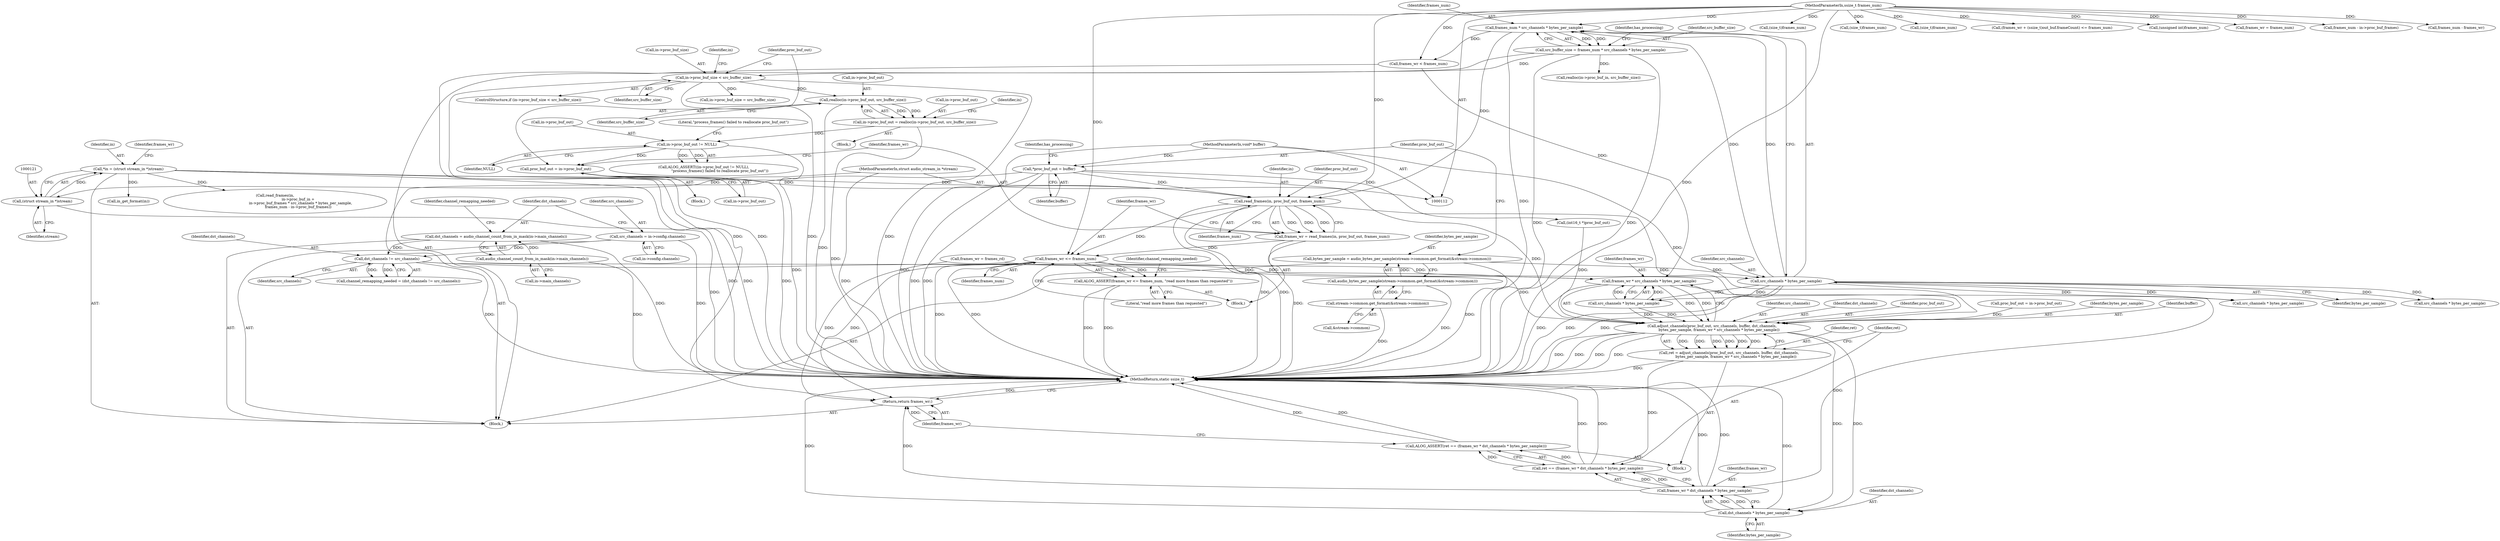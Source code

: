 digraph "1_Android_7df7ec13b1d222ac3a66797fbe432605ea8f973f@API" {
"1000470" [label="(Call,read_frames(in, proc_buf_out, frames_num))"];
"1000118" [label="(Call,*in = (struct stream_in *)stream)"];
"1000120" [label="(Call,(struct stream_in *)stream)"];
"1000113" [label="(MethodParameterIn,struct audio_stream_in *stream)"];
"1000463" [label="(Call,proc_buf_out = in->proc_buf_out)"];
"1000457" [label="(Call,in->proc_buf_out != NULL)"];
"1000447" [label="(Call,in->proc_buf_out = realloc(in->proc_buf_out, src_buffer_size))"];
"1000451" [label="(Call,realloc(in->proc_buf_out, src_buffer_size))"];
"1000436" [label="(Call,in->proc_buf_size < src_buffer_size)"];
"1000173" [label="(Call,src_buffer_size = frames_num * src_channels * bytes_per_sample)"];
"1000175" [label="(Call,frames_num * src_channels * bytes_per_sample)"];
"1000115" [label="(MethodParameterIn,ssize_t frames_num)"];
"1000177" [label="(Call,src_channels * bytes_per_sample)"];
"1000169" [label="(Call,dst_channels != src_channels)"];
"1000160" [label="(Call,dst_channels = audio_channel_count_from_in_mask(in->main_channels))"];
"1000162" [label="(Call,audio_channel_count_from_in_mask(in->main_channels))"];
"1000152" [label="(Call,src_channels = in->config.channels)"];
"1000128" [label="(Call,bytes_per_sample = audio_bytes_per_sample(stream->common.get_format(&stream->common)))"];
"1000130" [label="(Call,audio_bytes_per_sample(stream->common.get_format(&stream->common)))"];
"1000131" [label="(Call,stream->common.get_format(&stream->common))"];
"1000137" [label="(Call,*proc_buf_out = buffer)"];
"1000114" [label="(MethodParameterIn,void* buffer)"];
"1000468" [label="(Call,frames_wr = read_frames(in, proc_buf_out, frames_num))"];
"1000475" [label="(Call,frames_wr <= frames_num)"];
"1000474" [label="(Call,ALOG_ASSERT(frames_wr <= frames_num, \"read more frames than requested\"))"];
"1000491" [label="(Call,frames_wr * src_channels * bytes_per_sample)"];
"1000485" [label="(Call,adjust_channels(proc_buf_out, src_channels, buffer, dst_channels,\n            bytes_per_sample, frames_wr * src_channels * bytes_per_sample))"];
"1000483" [label="(Call,ret = adjust_channels(proc_buf_out, src_channels, buffer, dst_channels,\n            bytes_per_sample, frames_wr * src_channels * bytes_per_sample))"];
"1000497" [label="(Call,ret == (frames_wr * dst_channels * bytes_per_sample))"];
"1000496" [label="(Call,ALOG_ASSERT(ret == (frames_wr * dst_channels * bytes_per_sample)))"];
"1000501" [label="(Call,dst_channels * bytes_per_sample)"];
"1000499" [label="(Call,frames_wr * dst_channels * bytes_per_sample)"];
"1000504" [label="(Return,return frames_wr;)"];
"1000480" [label="(Identifier,channel_remapping_needed)"];
"1000436" [label="(Call,in->proc_buf_size < src_buffer_size)"];
"1000122" [label="(Identifier,stream)"];
"1000458" [label="(Call,in->proc_buf_out)"];
"1000487" [label="(Identifier,src_channels)"];
"1000131" [label="(Call,stream->common.get_format(&stream->common))"];
"1000174" [label="(Identifier,src_buffer_size)"];
"1000489" [label="(Identifier,dst_channels)"];
"1000386" [label="(Call,in_get_format(in))"];
"1000499" [label="(Call,frames_wr * dst_channels * bytes_per_sample)"];
"1000434" [label="(Block,)"];
"1000138" [label="(Identifier,proc_buf_out)"];
"1000492" [label="(Identifier,frames_wr)"];
"1000173" [label="(Call,src_buffer_size = frames_num * src_channels * bytes_per_sample)"];
"1000211" [label="(Call,(size_t)frames_num)"];
"1000451" [label="(Call,realloc(in->proc_buf_out, src_buffer_size))"];
"1000171" [label="(Identifier,src_channels)"];
"1000279" [label="(Call,frames_wr = frames_rd)"];
"1000115" [label="(MethodParameterIn,ssize_t frames_num)"];
"1000118" [label="(Call,*in = (struct stream_in *)stream)"];
"1000465" [label="(Call,in->proc_buf_out)"];
"1000469" [label="(Identifier,frames_wr)"];
"1000481" [label="(Block,)"];
"1000456" [label="(Call,ALOG_ASSERT((in->proc_buf_out != NULL),\n                            \"process_frames() failed to reallocate proc_buf_out\"))"];
"1000193" [label="(Call,(size_t)frames_num)"];
"1000130" [label="(Call,audio_bytes_per_sample(stream->common.get_format(&stream->common)))"];
"1000218" [label="(Call,realloc(in->proc_buf_in, src_buffer_size))"];
"1000125" [label="(Identifier,frames_wr)"];
"1000486" [label="(Identifier,proc_buf_out)"];
"1000179" [label="(Identifier,bytes_per_sample)"];
"1000160" [label="(Call,dst_channels = audio_channel_count_from_in_mask(in->main_channels))"];
"1000120" [label="(Call,(struct stream_in *)stream)"];
"1000169" [label="(Call,dst_channels != src_channels)"];
"1000167" [label="(Call,channel_remapping_needed = (dst_channels != src_channels))"];
"1000203" [label="(Call,(size_t)frames_num)"];
"1000116" [label="(Block,)"];
"1000314" [label="(Call,(int16_t *)proc_buf_out)"];
"1000471" [label="(Identifier,in)"];
"1000181" [label="(Identifier,has_processing)"];
"1000484" [label="(Identifier,ret)"];
"1000501" [label="(Call,dst_channels * bytes_per_sample)"];
"1000468" [label="(Call,frames_wr = read_frames(in, proc_buf_out, frames_num))"];
"1000435" [label="(ControlStructure,if (in->proc_buf_size < src_buffer_size))"];
"1000440" [label="(Identifier,src_buffer_size)"];
"1000177" [label="(Call,src_channels * bytes_per_sample)"];
"1000153" [label="(Identifier,src_channels)"];
"1000498" [label="(Identifier,ret)"];
"1000184" [label="(Call,frames_wr < frames_num)"];
"1000399" [label="(Call,(frames_wr + (ssize_t)out_buf.frameCount) <= frames_num)"];
"1000424" [label="(Call,(unsigned int)frames_num)"];
"1000113" [label="(MethodParameterIn,struct audio_stream_in *stream)"];
"1000493" [label="(Call,src_channels * bytes_per_sample)"];
"1000163" [label="(Call,in->main_channels)"];
"1000152" [label="(Call,src_channels = in->config.channels)"];
"1000114" [label="(MethodParameterIn,void* buffer)"];
"1000473" [label="(Identifier,frames_num)"];
"1000496" [label="(Call,ALOG_ASSERT(ret == (frames_wr * dst_channels * bytes_per_sample)))"];
"1000132" [label="(Call,&stream->common)"];
"1000448" [label="(Call,in->proc_buf_out)"];
"1000170" [label="(Identifier,dst_channels)"];
"1000128" [label="(Call,bytes_per_sample = audio_bytes_per_sample(stream->common.get_format(&stream->common)))"];
"1000457" [label="(Call,in->proc_buf_out != NULL)"];
"1000504" [label="(Return,return frames_wr;)"];
"1000427" [label="(Call,frames_wr = frames_num)"];
"1000161" [label="(Identifier,dst_channels)"];
"1000256" [label="(Call,read_frames(in,\n                                        in->proc_buf_in +\n                                            in->proc_buf_frames * src_channels * bytes_per_sample,\n                                        frames_num - in->proc_buf_frames))"];
"1000491" [label="(Call,frames_wr * src_channels * bytes_per_sample)"];
"1000249" [label="(Call,proc_buf_out = in->proc_buf_out)"];
"1000500" [label="(Identifier,frames_wr)"];
"1000505" [label="(Identifier,frames_wr)"];
"1000485" [label="(Call,adjust_channels(proc_buf_out, src_channels, buffer, dst_channels,\n            bytes_per_sample, frames_wr * src_channels * bytes_per_sample))"];
"1000477" [label="(Identifier,frames_num)"];
"1000475" [label="(Call,frames_wr <= frames_num)"];
"1000490" [label="(Identifier,bytes_per_sample)"];
"1000372" [label="(Call,src_channels * bytes_per_sample)"];
"1000431" [label="(Block,)"];
"1000478" [label="(Literal,\"read more frames than requested\")"];
"1000455" [label="(Identifier,src_buffer_size)"];
"1000162" [label="(Call,audio_channel_count_from_in_mask(in->main_channels))"];
"1000269" [label="(Call,frames_num - in->proc_buf_frames)"];
"1000502" [label="(Identifier,dst_channels)"];
"1000483" [label="(Call,ret = adjust_channels(proc_buf_out, src_channels, buffer, dst_channels,\n            bytes_per_sample, frames_wr * src_channels * bytes_per_sample))"];
"1000476" [label="(Identifier,frames_wr)"];
"1000462" [label="(Literal,\"process_frames() failed to reallocate proc_buf_out\")"];
"1000472" [label="(Identifier,proc_buf_out)"];
"1000459" [label="(Identifier,in)"];
"1000178" [label="(Identifier,src_channels)"];
"1000119" [label="(Identifier,in)"];
"1000442" [label="(Call,in->proc_buf_size = src_buffer_size)"];
"1000461" [label="(Identifier,NULL)"];
"1000175" [label="(Call,frames_num * src_channels * bytes_per_sample)"];
"1000464" [label="(Identifier,proc_buf_out)"];
"1000139" [label="(Identifier,buffer)"];
"1000447" [label="(Call,in->proc_buf_out = realloc(in->proc_buf_out, src_buffer_size))"];
"1000437" [label="(Call,in->proc_buf_size)"];
"1000444" [label="(Identifier,in)"];
"1000176" [label="(Identifier,frames_num)"];
"1000463" [label="(Call,proc_buf_out = in->proc_buf_out)"];
"1000129" [label="(Identifier,bytes_per_sample)"];
"1000137" [label="(Call,*proc_buf_out = buffer)"];
"1000452" [label="(Call,in->proc_buf_out)"];
"1000470" [label="(Call,read_frames(in, proc_buf_out, frames_num))"];
"1000506" [label="(MethodReturn,static ssize_t)"];
"1000497" [label="(Call,ret == (frames_wr * dst_channels * bytes_per_sample))"];
"1000503" [label="(Identifier,bytes_per_sample)"];
"1000154" [label="(Call,in->config.channels)"];
"1000441" [label="(Block,)"];
"1000168" [label="(Identifier,channel_remapping_needed)"];
"1000306" [label="(Call,frames_num - frames_wr)"];
"1000488" [label="(Identifier,buffer)"];
"1000145" [label="(Identifier,has_processing)"];
"1000474" [label="(Call,ALOG_ASSERT(frames_wr <= frames_num, \"read more frames than requested\"))"];
"1000266" [label="(Call,src_channels * bytes_per_sample)"];
"1000470" -> "1000468"  [label="AST: "];
"1000470" -> "1000473"  [label="CFG: "];
"1000471" -> "1000470"  [label="AST: "];
"1000472" -> "1000470"  [label="AST: "];
"1000473" -> "1000470"  [label="AST: "];
"1000468" -> "1000470"  [label="CFG: "];
"1000470" -> "1000506"  [label="DDG: "];
"1000470" -> "1000506"  [label="DDG: "];
"1000470" -> "1000468"  [label="DDG: "];
"1000470" -> "1000468"  [label="DDG: "];
"1000470" -> "1000468"  [label="DDG: "];
"1000118" -> "1000470"  [label="DDG: "];
"1000463" -> "1000470"  [label="DDG: "];
"1000137" -> "1000470"  [label="DDG: "];
"1000175" -> "1000470"  [label="DDG: "];
"1000115" -> "1000470"  [label="DDG: "];
"1000470" -> "1000475"  [label="DDG: "];
"1000470" -> "1000485"  [label="DDG: "];
"1000118" -> "1000116"  [label="AST: "];
"1000118" -> "1000120"  [label="CFG: "];
"1000119" -> "1000118"  [label="AST: "];
"1000120" -> "1000118"  [label="AST: "];
"1000125" -> "1000118"  [label="CFG: "];
"1000118" -> "1000506"  [label="DDG: "];
"1000118" -> "1000506"  [label="DDG: "];
"1000120" -> "1000118"  [label="DDG: "];
"1000118" -> "1000256"  [label="DDG: "];
"1000118" -> "1000386"  [label="DDG: "];
"1000120" -> "1000122"  [label="CFG: "];
"1000121" -> "1000120"  [label="AST: "];
"1000122" -> "1000120"  [label="AST: "];
"1000120" -> "1000506"  [label="DDG: "];
"1000113" -> "1000120"  [label="DDG: "];
"1000113" -> "1000112"  [label="AST: "];
"1000113" -> "1000506"  [label="DDG: "];
"1000463" -> "1000434"  [label="AST: "];
"1000463" -> "1000465"  [label="CFG: "];
"1000464" -> "1000463"  [label="AST: "];
"1000465" -> "1000463"  [label="AST: "];
"1000469" -> "1000463"  [label="CFG: "];
"1000463" -> "1000506"  [label="DDG: "];
"1000457" -> "1000463"  [label="DDG: "];
"1000457" -> "1000456"  [label="AST: "];
"1000457" -> "1000461"  [label="CFG: "];
"1000458" -> "1000457"  [label="AST: "];
"1000461" -> "1000457"  [label="AST: "];
"1000462" -> "1000457"  [label="CFG: "];
"1000457" -> "1000506"  [label="DDG: "];
"1000457" -> "1000456"  [label="DDG: "];
"1000457" -> "1000456"  [label="DDG: "];
"1000447" -> "1000457"  [label="DDG: "];
"1000447" -> "1000441"  [label="AST: "];
"1000447" -> "1000451"  [label="CFG: "];
"1000448" -> "1000447"  [label="AST: "];
"1000451" -> "1000447"  [label="AST: "];
"1000459" -> "1000447"  [label="CFG: "];
"1000447" -> "1000506"  [label="DDG: "];
"1000451" -> "1000447"  [label="DDG: "];
"1000451" -> "1000447"  [label="DDG: "];
"1000451" -> "1000455"  [label="CFG: "];
"1000452" -> "1000451"  [label="AST: "];
"1000455" -> "1000451"  [label="AST: "];
"1000451" -> "1000506"  [label="DDG: "];
"1000436" -> "1000451"  [label="DDG: "];
"1000436" -> "1000435"  [label="AST: "];
"1000436" -> "1000440"  [label="CFG: "];
"1000437" -> "1000436"  [label="AST: "];
"1000440" -> "1000436"  [label="AST: "];
"1000444" -> "1000436"  [label="CFG: "];
"1000464" -> "1000436"  [label="CFG: "];
"1000436" -> "1000506"  [label="DDG: "];
"1000436" -> "1000506"  [label="DDG: "];
"1000436" -> "1000506"  [label="DDG: "];
"1000173" -> "1000436"  [label="DDG: "];
"1000436" -> "1000442"  [label="DDG: "];
"1000173" -> "1000116"  [label="AST: "];
"1000173" -> "1000175"  [label="CFG: "];
"1000174" -> "1000173"  [label="AST: "];
"1000175" -> "1000173"  [label="AST: "];
"1000181" -> "1000173"  [label="CFG: "];
"1000173" -> "1000506"  [label="DDG: "];
"1000173" -> "1000506"  [label="DDG: "];
"1000175" -> "1000173"  [label="DDG: "];
"1000175" -> "1000173"  [label="DDG: "];
"1000173" -> "1000218"  [label="DDG: "];
"1000175" -> "1000177"  [label="CFG: "];
"1000176" -> "1000175"  [label="AST: "];
"1000177" -> "1000175"  [label="AST: "];
"1000175" -> "1000506"  [label="DDG: "];
"1000115" -> "1000175"  [label="DDG: "];
"1000177" -> "1000175"  [label="DDG: "];
"1000177" -> "1000175"  [label="DDG: "];
"1000175" -> "1000184"  [label="DDG: "];
"1000115" -> "1000112"  [label="AST: "];
"1000115" -> "1000506"  [label="DDG: "];
"1000115" -> "1000184"  [label="DDG: "];
"1000115" -> "1000193"  [label="DDG: "];
"1000115" -> "1000203"  [label="DDG: "];
"1000115" -> "1000211"  [label="DDG: "];
"1000115" -> "1000269"  [label="DDG: "];
"1000115" -> "1000306"  [label="DDG: "];
"1000115" -> "1000399"  [label="DDG: "];
"1000115" -> "1000424"  [label="DDG: "];
"1000115" -> "1000427"  [label="DDG: "];
"1000115" -> "1000475"  [label="DDG: "];
"1000177" -> "1000179"  [label="CFG: "];
"1000178" -> "1000177"  [label="AST: "];
"1000179" -> "1000177"  [label="AST: "];
"1000177" -> "1000506"  [label="DDG: "];
"1000177" -> "1000506"  [label="DDG: "];
"1000169" -> "1000177"  [label="DDG: "];
"1000128" -> "1000177"  [label="DDG: "];
"1000177" -> "1000266"  [label="DDG: "];
"1000177" -> "1000266"  [label="DDG: "];
"1000177" -> "1000372"  [label="DDG: "];
"1000177" -> "1000372"  [label="DDG: "];
"1000177" -> "1000493"  [label="DDG: "];
"1000177" -> "1000493"  [label="DDG: "];
"1000169" -> "1000167"  [label="AST: "];
"1000169" -> "1000171"  [label="CFG: "];
"1000170" -> "1000169"  [label="AST: "];
"1000171" -> "1000169"  [label="AST: "];
"1000167" -> "1000169"  [label="CFG: "];
"1000169" -> "1000506"  [label="DDG: "];
"1000169" -> "1000167"  [label="DDG: "];
"1000169" -> "1000167"  [label="DDG: "];
"1000160" -> "1000169"  [label="DDG: "];
"1000152" -> "1000169"  [label="DDG: "];
"1000169" -> "1000485"  [label="DDG: "];
"1000160" -> "1000116"  [label="AST: "];
"1000160" -> "1000162"  [label="CFG: "];
"1000161" -> "1000160"  [label="AST: "];
"1000162" -> "1000160"  [label="AST: "];
"1000168" -> "1000160"  [label="CFG: "];
"1000160" -> "1000506"  [label="DDG: "];
"1000162" -> "1000160"  [label="DDG: "];
"1000162" -> "1000163"  [label="CFG: "];
"1000163" -> "1000162"  [label="AST: "];
"1000162" -> "1000506"  [label="DDG: "];
"1000152" -> "1000116"  [label="AST: "];
"1000152" -> "1000154"  [label="CFG: "];
"1000153" -> "1000152"  [label="AST: "];
"1000154" -> "1000152"  [label="AST: "];
"1000161" -> "1000152"  [label="CFG: "];
"1000152" -> "1000506"  [label="DDG: "];
"1000128" -> "1000116"  [label="AST: "];
"1000128" -> "1000130"  [label="CFG: "];
"1000129" -> "1000128"  [label="AST: "];
"1000130" -> "1000128"  [label="AST: "];
"1000138" -> "1000128"  [label="CFG: "];
"1000128" -> "1000506"  [label="DDG: "];
"1000130" -> "1000128"  [label="DDG: "];
"1000130" -> "1000131"  [label="CFG: "];
"1000131" -> "1000130"  [label="AST: "];
"1000130" -> "1000506"  [label="DDG: "];
"1000131" -> "1000130"  [label="DDG: "];
"1000131" -> "1000132"  [label="CFG: "];
"1000132" -> "1000131"  [label="AST: "];
"1000131" -> "1000506"  [label="DDG: "];
"1000137" -> "1000116"  [label="AST: "];
"1000137" -> "1000139"  [label="CFG: "];
"1000138" -> "1000137"  [label="AST: "];
"1000139" -> "1000137"  [label="AST: "];
"1000145" -> "1000137"  [label="CFG: "];
"1000137" -> "1000506"  [label="DDG: "];
"1000137" -> "1000506"  [label="DDG: "];
"1000114" -> "1000137"  [label="DDG: "];
"1000137" -> "1000314"  [label="DDG: "];
"1000137" -> "1000485"  [label="DDG: "];
"1000114" -> "1000112"  [label="AST: "];
"1000114" -> "1000506"  [label="DDG: "];
"1000114" -> "1000485"  [label="DDG: "];
"1000468" -> "1000431"  [label="AST: "];
"1000469" -> "1000468"  [label="AST: "];
"1000476" -> "1000468"  [label="CFG: "];
"1000468" -> "1000506"  [label="DDG: "];
"1000468" -> "1000475"  [label="DDG: "];
"1000475" -> "1000474"  [label="AST: "];
"1000475" -> "1000477"  [label="CFG: "];
"1000476" -> "1000475"  [label="AST: "];
"1000477" -> "1000475"  [label="AST: "];
"1000478" -> "1000475"  [label="CFG: "];
"1000475" -> "1000506"  [label="DDG: "];
"1000475" -> "1000506"  [label="DDG: "];
"1000475" -> "1000474"  [label="DDG: "];
"1000475" -> "1000474"  [label="DDG: "];
"1000475" -> "1000491"  [label="DDG: "];
"1000475" -> "1000504"  [label="DDG: "];
"1000474" -> "1000431"  [label="AST: "];
"1000474" -> "1000478"  [label="CFG: "];
"1000478" -> "1000474"  [label="AST: "];
"1000480" -> "1000474"  [label="CFG: "];
"1000474" -> "1000506"  [label="DDG: "];
"1000474" -> "1000506"  [label="DDG: "];
"1000491" -> "1000485"  [label="AST: "];
"1000491" -> "1000493"  [label="CFG: "];
"1000492" -> "1000491"  [label="AST: "];
"1000493" -> "1000491"  [label="AST: "];
"1000485" -> "1000491"  [label="CFG: "];
"1000491" -> "1000506"  [label="DDG: "];
"1000491" -> "1000485"  [label="DDG: "];
"1000491" -> "1000485"  [label="DDG: "];
"1000184" -> "1000491"  [label="DDG: "];
"1000279" -> "1000491"  [label="DDG: "];
"1000493" -> "1000491"  [label="DDG: "];
"1000493" -> "1000491"  [label="DDG: "];
"1000491" -> "1000499"  [label="DDG: "];
"1000485" -> "1000483"  [label="AST: "];
"1000486" -> "1000485"  [label="AST: "];
"1000487" -> "1000485"  [label="AST: "];
"1000488" -> "1000485"  [label="AST: "];
"1000489" -> "1000485"  [label="AST: "];
"1000490" -> "1000485"  [label="AST: "];
"1000483" -> "1000485"  [label="CFG: "];
"1000485" -> "1000506"  [label="DDG: "];
"1000485" -> "1000506"  [label="DDG: "];
"1000485" -> "1000506"  [label="DDG: "];
"1000485" -> "1000506"  [label="DDG: "];
"1000485" -> "1000483"  [label="DDG: "];
"1000485" -> "1000483"  [label="DDG: "];
"1000485" -> "1000483"  [label="DDG: "];
"1000485" -> "1000483"  [label="DDG: "];
"1000485" -> "1000483"  [label="DDG: "];
"1000485" -> "1000483"  [label="DDG: "];
"1000314" -> "1000485"  [label="DDG: "];
"1000249" -> "1000485"  [label="DDG: "];
"1000493" -> "1000485"  [label="DDG: "];
"1000493" -> "1000485"  [label="DDG: "];
"1000485" -> "1000501"  [label="DDG: "];
"1000485" -> "1000501"  [label="DDG: "];
"1000483" -> "1000481"  [label="AST: "];
"1000484" -> "1000483"  [label="AST: "];
"1000498" -> "1000483"  [label="CFG: "];
"1000483" -> "1000506"  [label="DDG: "];
"1000483" -> "1000497"  [label="DDG: "];
"1000497" -> "1000496"  [label="AST: "];
"1000497" -> "1000499"  [label="CFG: "];
"1000498" -> "1000497"  [label="AST: "];
"1000499" -> "1000497"  [label="AST: "];
"1000496" -> "1000497"  [label="CFG: "];
"1000497" -> "1000506"  [label="DDG: "];
"1000497" -> "1000506"  [label="DDG: "];
"1000497" -> "1000496"  [label="DDG: "];
"1000497" -> "1000496"  [label="DDG: "];
"1000499" -> "1000497"  [label="DDG: "];
"1000499" -> "1000497"  [label="DDG: "];
"1000496" -> "1000481"  [label="AST: "];
"1000505" -> "1000496"  [label="CFG: "];
"1000496" -> "1000506"  [label="DDG: "];
"1000496" -> "1000506"  [label="DDG: "];
"1000501" -> "1000499"  [label="AST: "];
"1000501" -> "1000503"  [label="CFG: "];
"1000502" -> "1000501"  [label="AST: "];
"1000503" -> "1000501"  [label="AST: "];
"1000499" -> "1000501"  [label="CFG: "];
"1000501" -> "1000506"  [label="DDG: "];
"1000501" -> "1000506"  [label="DDG: "];
"1000501" -> "1000499"  [label="DDG: "];
"1000501" -> "1000499"  [label="DDG: "];
"1000500" -> "1000499"  [label="AST: "];
"1000499" -> "1000506"  [label="DDG: "];
"1000499" -> "1000506"  [label="DDG: "];
"1000499" -> "1000504"  [label="DDG: "];
"1000504" -> "1000116"  [label="AST: "];
"1000504" -> "1000505"  [label="CFG: "];
"1000505" -> "1000504"  [label="AST: "];
"1000506" -> "1000504"  [label="CFG: "];
"1000504" -> "1000506"  [label="DDG: "];
"1000505" -> "1000504"  [label="DDG: "];
"1000184" -> "1000504"  [label="DDG: "];
"1000279" -> "1000504"  [label="DDG: "];
}
